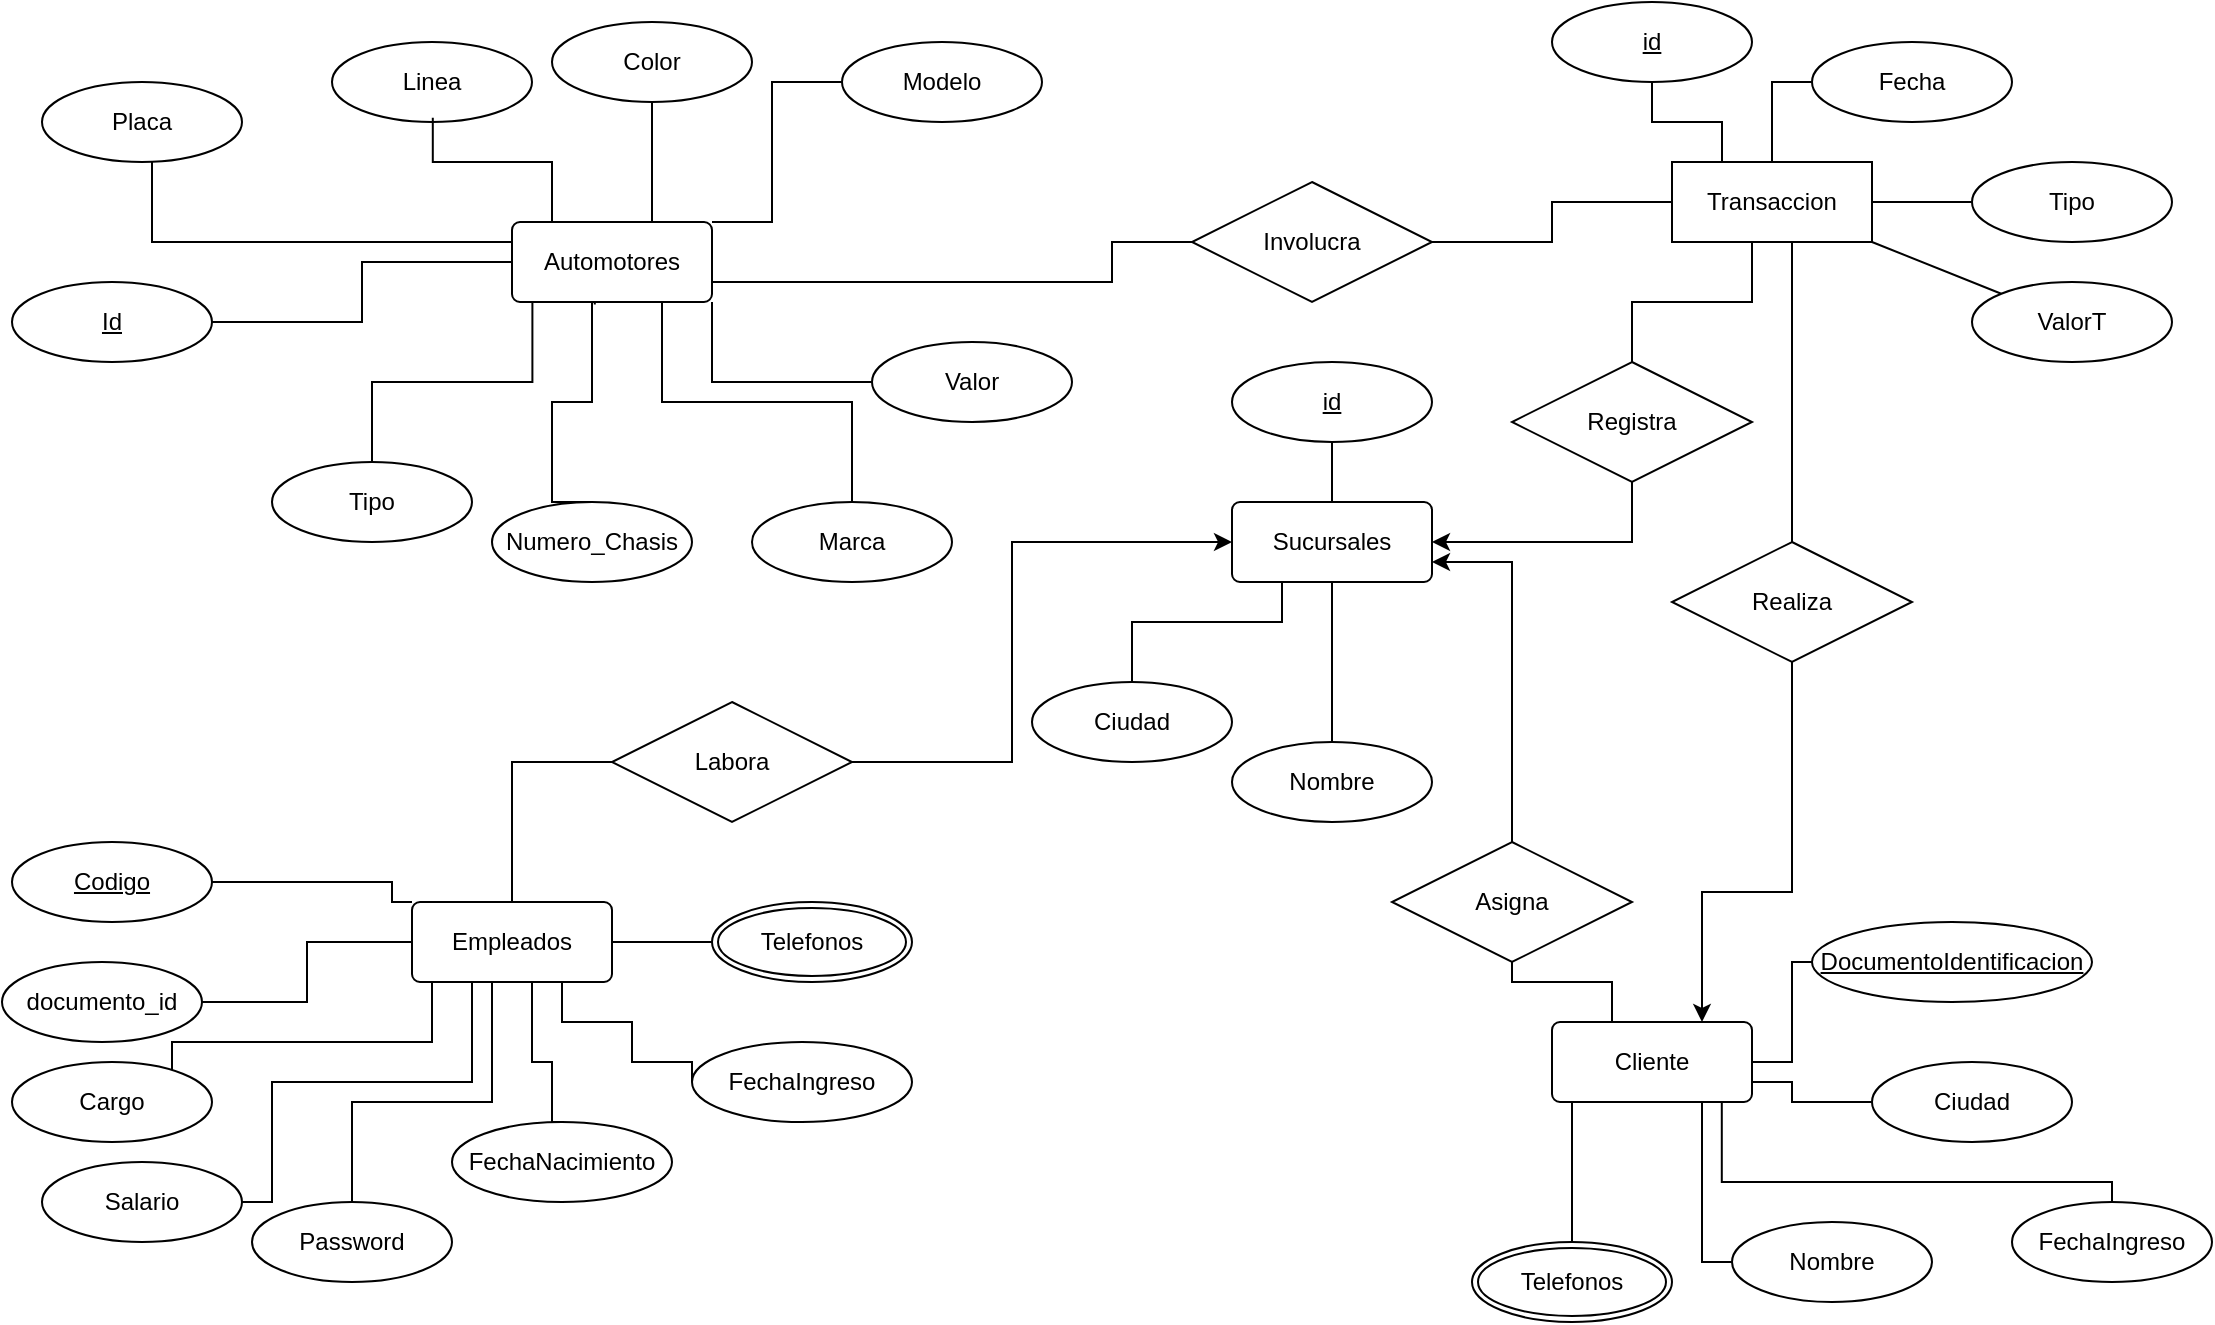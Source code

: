 <mxfile version="22.0.4" type="github">
  <diagram name="Page-1" id="lirOacD941ONzYD2INz7">
    <mxGraphModel dx="1776" dy="495" grid="1" gridSize="10" guides="1" tooltips="1" connect="1" arrows="1" fold="1" page="1" pageScale="1" pageWidth="850" pageHeight="1100" math="0" shadow="0">
      <root>
        <mxCell id="0" />
        <mxCell id="1" parent="0" />
        <mxCell id="EalYKJbWxJ6EaDQ2qeVK-46" style="edgeStyle=orthogonalEdgeStyle;rounded=0;orthogonalLoop=1;jettySize=auto;html=1;exitX=0.414;exitY=1.032;exitDx=0;exitDy=0;entryX=0.5;entryY=0;entryDx=0;entryDy=0;endArrow=none;endFill=0;exitPerimeter=0;" parent="1" source="EalYKJbWxJ6EaDQ2qeVK-1" target="EalYKJbWxJ6EaDQ2qeVK-37" edge="1">
          <mxGeometry relative="1" as="geometry">
            <Array as="points">
              <mxPoint x="-229" y="360" />
              <mxPoint x="-230" y="360" />
              <mxPoint x="-230" y="410" />
              <mxPoint x="-250" y="410" />
              <mxPoint x="-250" y="460" />
            </Array>
          </mxGeometry>
        </mxCell>
        <mxCell id="EalYKJbWxJ6EaDQ2qeVK-48" style="edgeStyle=orthogonalEdgeStyle;rounded=0;orthogonalLoop=1;jettySize=auto;html=1;exitX=0.5;exitY=0;exitDx=0;exitDy=0;endArrow=none;endFill=0;" parent="1" source="EalYKJbWxJ6EaDQ2qeVK-1" target="EalYKJbWxJ6EaDQ2qeVK-38" edge="1">
          <mxGeometry relative="1" as="geometry">
            <Array as="points">
              <mxPoint x="-200" y="320" />
            </Array>
          </mxGeometry>
        </mxCell>
        <mxCell id="EalYKJbWxJ6EaDQ2qeVK-53" style="edgeStyle=orthogonalEdgeStyle;rounded=0;orthogonalLoop=1;jettySize=auto;html=1;entryX=0;entryY=0.5;entryDx=0;entryDy=0;endArrow=none;endFill=0;exitX=1;exitY=0;exitDx=0;exitDy=0;" parent="1" source="EalYKJbWxJ6EaDQ2qeVK-1" target="EalYKJbWxJ6EaDQ2qeVK-36" edge="1">
          <mxGeometry relative="1" as="geometry">
            <Array as="points">
              <mxPoint x="-140" y="320" />
              <mxPoint x="-140" y="250" />
            </Array>
          </mxGeometry>
        </mxCell>
        <mxCell id="EalYKJbWxJ6EaDQ2qeVK-59" style="edgeStyle=orthogonalEdgeStyle;rounded=0;orthogonalLoop=1;jettySize=auto;html=1;exitX=0.102;exitY=0.982;exitDx=0;exitDy=0;entryX=0.5;entryY=0;entryDx=0;entryDy=0;exitPerimeter=0;endArrow=none;endFill=0;" parent="1" source="EalYKJbWxJ6EaDQ2qeVK-1" target="EalYKJbWxJ6EaDQ2qeVK-34" edge="1">
          <mxGeometry relative="1" as="geometry">
            <Array as="points">
              <mxPoint x="-260" y="400" />
              <mxPoint x="-340" y="400" />
            </Array>
          </mxGeometry>
        </mxCell>
        <mxCell id="dXdjhj7nVQLaCa5AJe95-10" style="edgeStyle=orthogonalEdgeStyle;rounded=0;orthogonalLoop=1;jettySize=auto;html=1;exitX=0.75;exitY=1;exitDx=0;exitDy=0;endArrow=none;endFill=0;" parent="1" source="EalYKJbWxJ6EaDQ2qeVK-1" target="dXdjhj7nVQLaCa5AJe95-11" edge="1">
          <mxGeometry relative="1" as="geometry">
            <mxPoint x="-120" y="460" as="targetPoint" />
          </mxGeometry>
        </mxCell>
        <mxCell id="EalYKJbWxJ6EaDQ2qeVK-1" value="Automotores" style="rounded=1;arcSize=10;whiteSpace=wrap;html=1;align=center;" parent="1" vertex="1">
          <mxGeometry x="-270" y="320" width="100" height="40" as="geometry" />
        </mxCell>
        <mxCell id="dXdjhj7nVQLaCa5AJe95-35" style="edgeStyle=orthogonalEdgeStyle;rounded=0;orthogonalLoop=1;jettySize=auto;html=1;entryX=0.5;entryY=1;entryDx=0;entryDy=0;endArrow=none;endFill=0;" parent="1" source="EalYKJbWxJ6EaDQ2qeVK-2" target="EalYKJbWxJ6EaDQ2qeVK-7" edge="1">
          <mxGeometry relative="1" as="geometry" />
        </mxCell>
        <mxCell id="EalYKJbWxJ6EaDQ2qeVK-2" value="Sucursales" style="rounded=1;arcSize=10;whiteSpace=wrap;html=1;align=center;" parent="1" vertex="1">
          <mxGeometry x="90" y="460" width="100" height="40" as="geometry" />
        </mxCell>
        <mxCell id="EalYKJbWxJ6EaDQ2qeVK-13" style="edgeStyle=orthogonalEdgeStyle;rounded=0;orthogonalLoop=1;jettySize=auto;html=1;entryX=0;entryY=0.5;entryDx=0;entryDy=0;endArrow=none;endFill=0;" parent="1" source="EalYKJbWxJ6EaDQ2qeVK-3" target="EalYKJbWxJ6EaDQ2qeVK-12" edge="1">
          <mxGeometry relative="1" as="geometry">
            <Array as="points">
              <mxPoint x="370" y="740" />
            </Array>
          </mxGeometry>
        </mxCell>
        <mxCell id="EalYKJbWxJ6EaDQ2qeVK-16" style="edgeStyle=orthogonalEdgeStyle;rounded=0;orthogonalLoop=1;jettySize=auto;html=1;exitX=0.75;exitY=1;exitDx=0;exitDy=0;endArrow=none;endFill=0;" parent="1" source="EalYKJbWxJ6EaDQ2qeVK-3" target="EalYKJbWxJ6EaDQ2qeVK-11" edge="1">
          <mxGeometry relative="1" as="geometry">
            <Array as="points">
              <mxPoint x="325" y="840" />
            </Array>
          </mxGeometry>
        </mxCell>
        <mxCell id="EalYKJbWxJ6EaDQ2qeVK-17" style="edgeStyle=orthogonalEdgeStyle;rounded=0;orthogonalLoop=1;jettySize=auto;html=1;entryX=0;entryY=0.5;entryDx=0;entryDy=0;endArrow=none;endFill=0;" parent="1" source="EalYKJbWxJ6EaDQ2qeVK-3" target="EalYKJbWxJ6EaDQ2qeVK-14" edge="1">
          <mxGeometry relative="1" as="geometry">
            <Array as="points">
              <mxPoint x="370" y="750" />
              <mxPoint x="370" y="760" />
            </Array>
          </mxGeometry>
        </mxCell>
        <mxCell id="EalYKJbWxJ6EaDQ2qeVK-18" style="edgeStyle=orthogonalEdgeStyle;rounded=0;orthogonalLoop=1;jettySize=auto;html=1;exitX=0.25;exitY=1;exitDx=0;exitDy=0;endArrow=none;endFill=0;" parent="1" source="EalYKJbWxJ6EaDQ2qeVK-3" target="EalYKJbWxJ6EaDQ2qeVK-15" edge="1">
          <mxGeometry relative="1" as="geometry">
            <Array as="points">
              <mxPoint x="260" y="760" />
            </Array>
          </mxGeometry>
        </mxCell>
        <mxCell id="EalYKJbWxJ6EaDQ2qeVK-62" style="edgeStyle=orthogonalEdgeStyle;rounded=0;orthogonalLoop=1;jettySize=auto;html=1;entryX=0.5;entryY=1;entryDx=0;entryDy=0;endArrow=none;endFill=0;" parent="1" source="EalYKJbWxJ6EaDQ2qeVK-3" target="EalYKJbWxJ6EaDQ2qeVK-57" edge="1">
          <mxGeometry relative="1" as="geometry">
            <Array as="points">
              <mxPoint x="280" y="700" />
              <mxPoint x="230" y="700" />
            </Array>
          </mxGeometry>
        </mxCell>
        <mxCell id="dXdjhj7nVQLaCa5AJe95-22" style="edgeStyle=orthogonalEdgeStyle;rounded=0;orthogonalLoop=1;jettySize=auto;html=1;entryX=0.5;entryY=1;entryDx=0;entryDy=0;startArrow=none;startFill=0;endArrow=none;endFill=0;exitX=0.5;exitY=0;exitDx=0;exitDy=0;" parent="1" source="dXdjhj7nVQLaCa5AJe95-39" target="dXdjhj7nVQLaCa5AJe95-15" edge="1">
          <mxGeometry relative="1" as="geometry">
            <Array as="points">
              <mxPoint x="370" y="330" />
            </Array>
          </mxGeometry>
        </mxCell>
        <mxCell id="EalYKJbWxJ6EaDQ2qeVK-3" value="Cliente" style="rounded=1;arcSize=10;whiteSpace=wrap;html=1;align=center;" parent="1" vertex="1">
          <mxGeometry x="250" y="720" width="100" height="40" as="geometry" />
        </mxCell>
        <mxCell id="EalYKJbWxJ6EaDQ2qeVK-25" style="edgeStyle=orthogonalEdgeStyle;rounded=0;orthogonalLoop=1;jettySize=auto;html=1;exitX=0;exitY=0;exitDx=0;exitDy=0;entryX=1;entryY=0.5;entryDx=0;entryDy=0;endArrow=none;endFill=0;" parent="1" source="EalYKJbWxJ6EaDQ2qeVK-4" target="EalYKJbWxJ6EaDQ2qeVK-20" edge="1">
          <mxGeometry relative="1" as="geometry">
            <Array as="points">
              <mxPoint x="-330" y="660" />
              <mxPoint x="-330" y="650" />
            </Array>
          </mxGeometry>
        </mxCell>
        <mxCell id="EalYKJbWxJ6EaDQ2qeVK-27" style="edgeStyle=orthogonalEdgeStyle;rounded=0;orthogonalLoop=1;jettySize=auto;html=1;endArrow=none;endFill=0;entryX=0.5;entryY=0;entryDx=0;entryDy=0;" parent="1" target="EalYKJbWxJ6EaDQ2qeVK-21" edge="1">
          <mxGeometry relative="1" as="geometry">
            <Array as="points">
              <mxPoint x="-310" y="700" />
              <mxPoint x="-310" y="730" />
              <mxPoint x="-440" y="730" />
              <mxPoint x="-440" y="760" />
            </Array>
            <mxPoint x="-300" y="700" as="sourcePoint" />
          </mxGeometry>
        </mxCell>
        <mxCell id="EalYKJbWxJ6EaDQ2qeVK-28" style="edgeStyle=orthogonalEdgeStyle;rounded=0;orthogonalLoop=1;jettySize=auto;html=1;endArrow=none;endFill=0;entryX=0.5;entryY=0;entryDx=0;entryDy=0;" parent="1" source="EalYKJbWxJ6EaDQ2qeVK-4" target="EalYKJbWxJ6EaDQ2qeVK-23" edge="1">
          <mxGeometry relative="1" as="geometry">
            <Array as="points">
              <mxPoint x="-260" y="740" />
              <mxPoint x="-250" y="740" />
              <mxPoint x="-250" y="770" />
            </Array>
          </mxGeometry>
        </mxCell>
        <mxCell id="EalYKJbWxJ6EaDQ2qeVK-29" style="edgeStyle=orthogonalEdgeStyle;rounded=0;orthogonalLoop=1;jettySize=auto;html=1;exitX=0.75;exitY=1;exitDx=0;exitDy=0;entryX=0;entryY=0.5;entryDx=0;entryDy=0;endArrow=none;endFill=0;" parent="1" source="EalYKJbWxJ6EaDQ2qeVK-4" target="EalYKJbWxJ6EaDQ2qeVK-24" edge="1">
          <mxGeometry relative="1" as="geometry">
            <Array as="points">
              <mxPoint x="-245" y="720" />
              <mxPoint x="-210" y="720" />
              <mxPoint x="-210" y="740" />
            </Array>
          </mxGeometry>
        </mxCell>
        <mxCell id="EalYKJbWxJ6EaDQ2qeVK-30" style="edgeStyle=orthogonalEdgeStyle;rounded=0;orthogonalLoop=1;jettySize=auto;html=1;entryX=0;entryY=0.5;entryDx=0;entryDy=0;endArrow=none;endFill=0;" parent="1" source="EalYKJbWxJ6EaDQ2qeVK-4" target="EalYKJbWxJ6EaDQ2qeVK-22" edge="1">
          <mxGeometry relative="1" as="geometry" />
        </mxCell>
        <mxCell id="EalYKJbWxJ6EaDQ2qeVK-60" style="edgeStyle=orthogonalEdgeStyle;rounded=0;orthogonalLoop=1;jettySize=auto;html=1;entryX=0;entryY=0.5;entryDx=0;entryDy=0;endArrow=none;endFill=0;startArrow=none;startFill=0;" parent="1" source="EalYKJbWxJ6EaDQ2qeVK-4" target="EalYKJbWxJ6EaDQ2qeVK-56" edge="1">
          <mxGeometry relative="1" as="geometry" />
        </mxCell>
        <mxCell id="XzzlkpM41M3VihHKka5Q-1" style="edgeStyle=orthogonalEdgeStyle;rounded=0;orthogonalLoop=1;jettySize=auto;html=1;entryX=0.5;entryY=0;entryDx=0;entryDy=0;endArrow=none;endFill=0;" parent="1" source="EalYKJbWxJ6EaDQ2qeVK-4" target="XzzlkpM41M3VihHKka5Q-2" edge="1">
          <mxGeometry relative="1" as="geometry">
            <mxPoint x="-350" y="810" as="targetPoint" />
            <Array as="points">
              <mxPoint x="-280" y="760" />
              <mxPoint x="-350" y="760" />
            </Array>
          </mxGeometry>
        </mxCell>
        <mxCell id="Ya4DOu27HxxizrDj33Ag-5" style="edgeStyle=orthogonalEdgeStyle;rounded=0;orthogonalLoop=1;jettySize=auto;html=1;endArrow=none;endFill=0;" edge="1" parent="1" source="EalYKJbWxJ6EaDQ2qeVK-4" target="Ya4DOu27HxxizrDj33Ag-4">
          <mxGeometry relative="1" as="geometry">
            <Array as="points">
              <mxPoint x="-290" y="750" />
              <mxPoint x="-390" y="750" />
              <mxPoint x="-390" y="810" />
            </Array>
          </mxGeometry>
        </mxCell>
        <mxCell id="EalYKJbWxJ6EaDQ2qeVK-4" value="Empleados" style="rounded=1;arcSize=10;whiteSpace=wrap;html=1;align=center;" parent="1" vertex="1">
          <mxGeometry x="-320" y="660" width="100" height="40" as="geometry" />
        </mxCell>
        <mxCell id="EalYKJbWxJ6EaDQ2qeVK-7" value="id" style="ellipse;whiteSpace=wrap;html=1;align=center;fontStyle=4;" parent="1" vertex="1">
          <mxGeometry x="90" y="390" width="100" height="40" as="geometry" />
        </mxCell>
        <mxCell id="dXdjhj7nVQLaCa5AJe95-38" style="edgeStyle=orthogonalEdgeStyle;rounded=0;orthogonalLoop=1;jettySize=auto;html=1;exitX=0.5;exitY=0;exitDx=0;exitDy=0;entryX=0.5;entryY=1;entryDx=0;entryDy=0;endArrow=none;endFill=0;" parent="1" source="EalYKJbWxJ6EaDQ2qeVK-8" target="EalYKJbWxJ6EaDQ2qeVK-2" edge="1">
          <mxGeometry relative="1" as="geometry" />
        </mxCell>
        <mxCell id="EalYKJbWxJ6EaDQ2qeVK-8" value="Nombre" style="ellipse;whiteSpace=wrap;html=1;align=center;" parent="1" vertex="1">
          <mxGeometry x="90" y="580" width="100" height="40" as="geometry" />
        </mxCell>
        <mxCell id="EalYKJbWxJ6EaDQ2qeVK-11" value="Nombre" style="ellipse;whiteSpace=wrap;html=1;align=center;" parent="1" vertex="1">
          <mxGeometry x="340" y="820" width="100" height="40" as="geometry" />
        </mxCell>
        <mxCell id="EalYKJbWxJ6EaDQ2qeVK-12" value="DocumentoIdentificacion" style="ellipse;whiteSpace=wrap;html=1;align=center;fontStyle=4;" parent="1" vertex="1">
          <mxGeometry x="380" y="670" width="140" height="40" as="geometry" />
        </mxCell>
        <mxCell id="EalYKJbWxJ6EaDQ2qeVK-14" value="Ciudad" style="ellipse;whiteSpace=wrap;html=1;align=center;" parent="1" vertex="1">
          <mxGeometry x="410" y="740" width="100" height="40" as="geometry" />
        </mxCell>
        <mxCell id="EalYKJbWxJ6EaDQ2qeVK-15" value="Telefonos" style="ellipse;shape=doubleEllipse;margin=3;whiteSpace=wrap;html=1;align=center;" parent="1" vertex="1">
          <mxGeometry x="210" y="830" width="100" height="40" as="geometry" />
        </mxCell>
        <mxCell id="EalYKJbWxJ6EaDQ2qeVK-20" value="Codigo" style="ellipse;whiteSpace=wrap;html=1;align=center;fontStyle=4;" parent="1" vertex="1">
          <mxGeometry x="-520" y="630" width="100" height="40" as="geometry" />
        </mxCell>
        <mxCell id="EalYKJbWxJ6EaDQ2qeVK-21" value="Cargo" style="ellipse;whiteSpace=wrap;html=1;align=center;" parent="1" vertex="1">
          <mxGeometry x="-520" y="740" width="100" height="40" as="geometry" />
        </mxCell>
        <mxCell id="EalYKJbWxJ6EaDQ2qeVK-22" value="Telefonos" style="ellipse;shape=doubleEllipse;margin=3;whiteSpace=wrap;html=1;align=center;" parent="1" vertex="1">
          <mxGeometry x="-170" y="660" width="100" height="40" as="geometry" />
        </mxCell>
        <mxCell id="EalYKJbWxJ6EaDQ2qeVK-23" value="FechaNacimiento" style="ellipse;whiteSpace=wrap;html=1;align=center;" parent="1" vertex="1">
          <mxGeometry x="-300" y="770" width="110" height="40" as="geometry" />
        </mxCell>
        <mxCell id="EalYKJbWxJ6EaDQ2qeVK-24" value="FechaIngreso" style="ellipse;whiteSpace=wrap;html=1;align=center;" parent="1" vertex="1">
          <mxGeometry x="-180" y="730" width="110" height="40" as="geometry" />
        </mxCell>
        <mxCell id="EalYKJbWxJ6EaDQ2qeVK-26" style="edgeStyle=orthogonalEdgeStyle;rounded=0;orthogonalLoop=1;jettySize=auto;html=1;exitX=0;exitY=0.5;exitDx=0;exitDy=0;endArrow=none;endFill=0;" parent="1" source="EalYKJbWxJ6EaDQ2qeVK-4" target="wq7078pcpaZ9PE_BaScJ-5" edge="1">
          <mxGeometry relative="1" as="geometry">
            <mxPoint x="-403.22" y="707.12" as="targetPoint" />
          </mxGeometry>
        </mxCell>
        <mxCell id="EalYKJbWxJ6EaDQ2qeVK-34" value="Tipo" style="ellipse;whiteSpace=wrap;html=1;align=center;" parent="1" vertex="1">
          <mxGeometry x="-390" y="440" width="100" height="40" as="geometry" />
        </mxCell>
        <mxCell id="EalYKJbWxJ6EaDQ2qeVK-36" value="Modelo" style="ellipse;whiteSpace=wrap;html=1;align=center;" parent="1" vertex="1">
          <mxGeometry x="-105" y="230" width="100" height="40" as="geometry" />
        </mxCell>
        <mxCell id="EalYKJbWxJ6EaDQ2qeVK-37" value="Numero_Chasis" style="ellipse;whiteSpace=wrap;html=1;align=center;" parent="1" vertex="1">
          <mxGeometry x="-280" y="460" width="100" height="40" as="geometry" />
        </mxCell>
        <mxCell id="EalYKJbWxJ6EaDQ2qeVK-38" value="Color" style="ellipse;whiteSpace=wrap;html=1;align=center;" parent="1" vertex="1">
          <mxGeometry x="-250" y="220" width="100" height="40" as="geometry" />
        </mxCell>
        <mxCell id="EalYKJbWxJ6EaDQ2qeVK-40" value="Linea" style="ellipse;whiteSpace=wrap;html=1;align=center;" parent="1" vertex="1">
          <mxGeometry x="-360" y="230" width="100" height="40" as="geometry" />
        </mxCell>
        <mxCell id="wq7078pcpaZ9PE_BaScJ-4" style="edgeStyle=orthogonalEdgeStyle;rounded=0;orthogonalLoop=1;jettySize=auto;html=1;endArrow=none;endFill=0;" parent="1" source="EalYKJbWxJ6EaDQ2qeVK-44" target="EalYKJbWxJ6EaDQ2qeVK-1" edge="1">
          <mxGeometry relative="1" as="geometry" />
        </mxCell>
        <mxCell id="EalYKJbWxJ6EaDQ2qeVK-44" value="Id" style="ellipse;whiteSpace=wrap;html=1;align=center;fontStyle=4;" parent="1" vertex="1">
          <mxGeometry x="-520" y="350" width="100" height="40" as="geometry" />
        </mxCell>
        <mxCell id="EalYKJbWxJ6EaDQ2qeVK-52" style="edgeStyle=orthogonalEdgeStyle;rounded=0;orthogonalLoop=1;jettySize=auto;html=1;entryX=0.504;entryY=0.948;entryDx=0;entryDy=0;entryPerimeter=0;endArrow=none;endFill=0;" parent="1" source="EalYKJbWxJ6EaDQ2qeVK-1" target="EalYKJbWxJ6EaDQ2qeVK-40" edge="1">
          <mxGeometry relative="1" as="geometry">
            <Array as="points">
              <mxPoint x="-250" y="290" />
              <mxPoint x="-310" y="290" />
            </Array>
          </mxGeometry>
        </mxCell>
        <mxCell id="EalYKJbWxJ6EaDQ2qeVK-61" style="edgeStyle=orthogonalEdgeStyle;rounded=0;orthogonalLoop=1;jettySize=auto;html=1;endArrow=classic;endFill=1;" parent="1" source="EalYKJbWxJ6EaDQ2qeVK-56" target="EalYKJbWxJ6EaDQ2qeVK-2" edge="1">
          <mxGeometry relative="1" as="geometry">
            <Array as="points">
              <mxPoint x="-20" y="590" />
              <mxPoint x="-20" y="480" />
            </Array>
          </mxGeometry>
        </mxCell>
        <mxCell id="EalYKJbWxJ6EaDQ2qeVK-56" value="Labora" style="shape=rhombus;perimeter=rhombusPerimeter;whiteSpace=wrap;html=1;align=center;" parent="1" vertex="1">
          <mxGeometry x="-220" y="560" width="120" height="60" as="geometry" />
        </mxCell>
        <mxCell id="EalYKJbWxJ6EaDQ2qeVK-63" style="edgeStyle=orthogonalEdgeStyle;rounded=0;orthogonalLoop=1;jettySize=auto;html=1;entryX=1;entryY=0.75;entryDx=0;entryDy=0;endArrow=classic;endFill=1;exitX=0.5;exitY=0;exitDx=0;exitDy=0;" parent="1" source="EalYKJbWxJ6EaDQ2qeVK-57" target="EalYKJbWxJ6EaDQ2qeVK-2" edge="1">
          <mxGeometry relative="1" as="geometry">
            <Array as="points">
              <mxPoint x="230" y="490" />
            </Array>
          </mxGeometry>
        </mxCell>
        <mxCell id="EalYKJbWxJ6EaDQ2qeVK-57" value="Asigna" style="shape=rhombus;perimeter=rhombusPerimeter;whiteSpace=wrap;html=1;align=center;" parent="1" vertex="1">
          <mxGeometry x="170" y="630" width="120" height="60" as="geometry" />
        </mxCell>
        <mxCell id="dXdjhj7nVQLaCa5AJe95-8" value="FechaIngreso" style="ellipse;whiteSpace=wrap;html=1;align=center;" parent="1" vertex="1">
          <mxGeometry x="480" y="810" width="100" height="40" as="geometry" />
        </mxCell>
        <mxCell id="dXdjhj7nVQLaCa5AJe95-9" style="edgeStyle=orthogonalEdgeStyle;rounded=0;orthogonalLoop=1;jettySize=auto;html=1;entryX=0.849;entryY=0.99;entryDx=0;entryDy=0;entryPerimeter=0;endArrow=none;endFill=0;" parent="1" source="dXdjhj7nVQLaCa5AJe95-8" target="EalYKJbWxJ6EaDQ2qeVK-3" edge="1">
          <mxGeometry relative="1" as="geometry">
            <Array as="points">
              <mxPoint x="530" y="800" />
              <mxPoint x="335" y="800" />
            </Array>
          </mxGeometry>
        </mxCell>
        <mxCell id="dXdjhj7nVQLaCa5AJe95-11" value="Marca" style="ellipse;whiteSpace=wrap;html=1;align=center;" parent="1" vertex="1">
          <mxGeometry x="-150" y="460" width="100" height="40" as="geometry" />
        </mxCell>
        <mxCell id="dXdjhj7nVQLaCa5AJe95-37" style="edgeStyle=orthogonalEdgeStyle;rounded=0;orthogonalLoop=1;jettySize=auto;html=1;exitX=0.5;exitY=0;exitDx=0;exitDy=0;entryX=0.25;entryY=1;entryDx=0;entryDy=0;endArrow=none;endFill=0;" parent="1" target="EalYKJbWxJ6EaDQ2qeVK-2" edge="1">
          <mxGeometry relative="1" as="geometry">
            <mxPoint x="40" y="560" as="sourcePoint" />
            <mxPoint x="109.6" y="508.88" as="targetPoint" />
            <Array as="points">
              <mxPoint x="40" y="520" />
              <mxPoint x="115" y="520" />
            </Array>
          </mxGeometry>
        </mxCell>
        <mxCell id="dXdjhj7nVQLaCa5AJe95-13" value="Ciudad" style="ellipse;whiteSpace=wrap;html=1;align=center;" parent="1" vertex="1">
          <mxGeometry x="-10" y="550" width="100" height="40" as="geometry" />
        </mxCell>
        <mxCell id="dXdjhj7nVQLaCa5AJe95-23" style="edgeStyle=orthogonalEdgeStyle;rounded=0;orthogonalLoop=1;jettySize=auto;html=1;entryX=1;entryY=0.5;entryDx=0;entryDy=0;endArrow=none;endFill=0;" parent="1" source="dXdjhj7nVQLaCa5AJe95-15" target="dXdjhj7nVQLaCa5AJe95-32" edge="1">
          <mxGeometry relative="1" as="geometry" />
        </mxCell>
        <mxCell id="dXdjhj7nVQLaCa5AJe95-26" style="edgeStyle=orthogonalEdgeStyle;rounded=0;orthogonalLoop=1;jettySize=auto;html=1;exitX=0.25;exitY=0;exitDx=0;exitDy=0;entryX=0.5;entryY=1;entryDx=0;entryDy=0;endArrow=none;endFill=0;" parent="1" source="dXdjhj7nVQLaCa5AJe95-15" target="dXdjhj7nVQLaCa5AJe95-19" edge="1">
          <mxGeometry relative="1" as="geometry">
            <Array as="points">
              <mxPoint x="335" y="270" />
            </Array>
          </mxGeometry>
        </mxCell>
        <mxCell id="dXdjhj7nVQLaCa5AJe95-27" style="edgeStyle=orthogonalEdgeStyle;rounded=0;orthogonalLoop=1;jettySize=auto;html=1;entryX=0;entryY=0.5;entryDx=0;entryDy=0;endArrow=none;endFill=0;" parent="1" source="dXdjhj7nVQLaCa5AJe95-15" target="dXdjhj7nVQLaCa5AJe95-16" edge="1">
          <mxGeometry relative="1" as="geometry" />
        </mxCell>
        <mxCell id="dXdjhj7nVQLaCa5AJe95-28" style="edgeStyle=orthogonalEdgeStyle;rounded=0;orthogonalLoop=1;jettySize=auto;html=1;entryX=0;entryY=0.5;entryDx=0;entryDy=0;endArrow=none;endFill=0;" parent="1" source="dXdjhj7nVQLaCa5AJe95-15" target="dXdjhj7nVQLaCa5AJe95-17" edge="1">
          <mxGeometry relative="1" as="geometry" />
        </mxCell>
        <mxCell id="wq7078pcpaZ9PE_BaScJ-14" style="rounded=0;orthogonalLoop=1;jettySize=auto;html=1;endArrow=none;endFill=0;" parent="1" source="dXdjhj7nVQLaCa5AJe95-15" target="wq7078pcpaZ9PE_BaScJ-13" edge="1">
          <mxGeometry relative="1" as="geometry" />
        </mxCell>
        <mxCell id="Ya4DOu27HxxizrDj33Ag-2" style="edgeStyle=orthogonalEdgeStyle;rounded=0;orthogonalLoop=1;jettySize=auto;html=1;endArrow=none;endFill=0;" edge="1" parent="1" source="dXdjhj7nVQLaCa5AJe95-15" target="Ya4DOu27HxxizrDj33Ag-1">
          <mxGeometry relative="1" as="geometry">
            <Array as="points">
              <mxPoint x="350" y="360" />
              <mxPoint x="290" y="360" />
            </Array>
          </mxGeometry>
        </mxCell>
        <mxCell id="dXdjhj7nVQLaCa5AJe95-15" value="Transaccion" style="whiteSpace=wrap;html=1;align=center;" parent="1" vertex="1">
          <mxGeometry x="310" y="290" width="100" height="40" as="geometry" />
        </mxCell>
        <mxCell id="dXdjhj7nVQLaCa5AJe95-16" value="Fecha" style="ellipse;whiteSpace=wrap;html=1;align=center;" parent="1" vertex="1">
          <mxGeometry x="380" y="230" width="100" height="40" as="geometry" />
        </mxCell>
        <mxCell id="dXdjhj7nVQLaCa5AJe95-17" value="Tipo" style="ellipse;whiteSpace=wrap;html=1;align=center;" parent="1" vertex="1">
          <mxGeometry x="460" y="290" width="100" height="40" as="geometry" />
        </mxCell>
        <mxCell id="wq7078pcpaZ9PE_BaScJ-11" style="edgeStyle=orthogonalEdgeStyle;rounded=0;orthogonalLoop=1;jettySize=auto;html=1;endArrow=none;endFill=0;" parent="1" source="dXdjhj7nVQLaCa5AJe95-18" target="EalYKJbWxJ6EaDQ2qeVK-1" edge="1">
          <mxGeometry relative="1" as="geometry">
            <Array as="points">
              <mxPoint x="-170" y="400" />
            </Array>
          </mxGeometry>
        </mxCell>
        <mxCell id="dXdjhj7nVQLaCa5AJe95-18" value="Valor" style="ellipse;whiteSpace=wrap;html=1;align=center;" parent="1" vertex="1">
          <mxGeometry x="-90" y="380" width="100" height="40" as="geometry" />
        </mxCell>
        <mxCell id="dXdjhj7nVQLaCa5AJe95-19" value="id" style="ellipse;whiteSpace=wrap;html=1;align=center;fontStyle=4;" parent="1" vertex="1">
          <mxGeometry x="250" y="210" width="100" height="40" as="geometry" />
        </mxCell>
        <mxCell id="dXdjhj7nVQLaCa5AJe95-33" style="edgeStyle=orthogonalEdgeStyle;rounded=0;orthogonalLoop=1;jettySize=auto;html=1;entryX=1;entryY=0.75;entryDx=0;entryDy=0;endArrow=none;endFill=0;" parent="1" source="dXdjhj7nVQLaCa5AJe95-32" target="EalYKJbWxJ6EaDQ2qeVK-1" edge="1">
          <mxGeometry relative="1" as="geometry">
            <Array as="points">
              <mxPoint x="30" y="330" />
              <mxPoint x="30" y="350" />
            </Array>
            <mxPoint x="60" y="300" as="sourcePoint" />
          </mxGeometry>
        </mxCell>
        <mxCell id="dXdjhj7nVQLaCa5AJe95-32" value="Involucra" style="shape=rhombus;perimeter=rhombusPerimeter;whiteSpace=wrap;html=1;align=center;" parent="1" vertex="1">
          <mxGeometry x="70" y="300" width="120" height="60" as="geometry" />
        </mxCell>
        <mxCell id="dXdjhj7nVQLaCa5AJe95-40" style="edgeStyle=orthogonalEdgeStyle;rounded=0;orthogonalLoop=1;jettySize=auto;html=1;entryX=0.75;entryY=0;entryDx=0;entryDy=0;" parent="1" source="dXdjhj7nVQLaCa5AJe95-39" target="EalYKJbWxJ6EaDQ2qeVK-3" edge="1">
          <mxGeometry relative="1" as="geometry">
            <Array as="points">
              <mxPoint x="370" y="655" />
              <mxPoint x="325" y="655" />
            </Array>
          </mxGeometry>
        </mxCell>
        <mxCell id="dXdjhj7nVQLaCa5AJe95-39" value="Realiza" style="shape=rhombus;perimeter=rhombusPerimeter;whiteSpace=wrap;html=1;align=center;" parent="1" vertex="1">
          <mxGeometry x="310" y="480" width="120" height="60" as="geometry" />
        </mxCell>
        <mxCell id="XzzlkpM41M3VihHKka5Q-2" value="Password" style="ellipse;whiteSpace=wrap;html=1;align=center;" parent="1" vertex="1">
          <mxGeometry x="-400" y="810" width="100" height="40" as="geometry" />
        </mxCell>
        <mxCell id="wq7078pcpaZ9PE_BaScJ-3" style="edgeStyle=orthogonalEdgeStyle;rounded=0;orthogonalLoop=1;jettySize=auto;html=1;endArrow=none;endFill=0;" parent="1" source="wq7078pcpaZ9PE_BaScJ-1" target="EalYKJbWxJ6EaDQ2qeVK-1" edge="1">
          <mxGeometry relative="1" as="geometry">
            <Array as="points">
              <mxPoint x="-450" y="330" />
            </Array>
          </mxGeometry>
        </mxCell>
        <mxCell id="wq7078pcpaZ9PE_BaScJ-1" value="Placa" style="ellipse;whiteSpace=wrap;html=1;align=center;" parent="1" vertex="1">
          <mxGeometry x="-505" y="250" width="100" height="40" as="geometry" />
        </mxCell>
        <mxCell id="wq7078pcpaZ9PE_BaScJ-5" value="documento_id" style="ellipse;whiteSpace=wrap;html=1;align=center;" parent="1" vertex="1">
          <mxGeometry x="-525" y="690" width="100" height="40" as="geometry" />
        </mxCell>
        <mxCell id="wq7078pcpaZ9PE_BaScJ-13" value="ValorT" style="ellipse;whiteSpace=wrap;html=1;align=center;" parent="1" vertex="1">
          <mxGeometry x="460" y="350" width="100" height="40" as="geometry" />
        </mxCell>
        <mxCell id="Ya4DOu27HxxizrDj33Ag-3" style="edgeStyle=orthogonalEdgeStyle;rounded=0;orthogonalLoop=1;jettySize=auto;html=1;entryX=1;entryY=0.5;entryDx=0;entryDy=0;exitX=0.5;exitY=1;exitDx=0;exitDy=0;" edge="1" parent="1" source="Ya4DOu27HxxizrDj33Ag-1" target="EalYKJbWxJ6EaDQ2qeVK-2">
          <mxGeometry relative="1" as="geometry" />
        </mxCell>
        <mxCell id="Ya4DOu27HxxizrDj33Ag-1" value="Registra" style="shape=rhombus;perimeter=rhombusPerimeter;whiteSpace=wrap;html=1;align=center;" vertex="1" parent="1">
          <mxGeometry x="230" y="390" width="120" height="60" as="geometry" />
        </mxCell>
        <mxCell id="Ya4DOu27HxxizrDj33Ag-4" value="Salario" style="ellipse;whiteSpace=wrap;html=1;align=center;" vertex="1" parent="1">
          <mxGeometry x="-505" y="790" width="100" height="40" as="geometry" />
        </mxCell>
      </root>
    </mxGraphModel>
  </diagram>
</mxfile>
